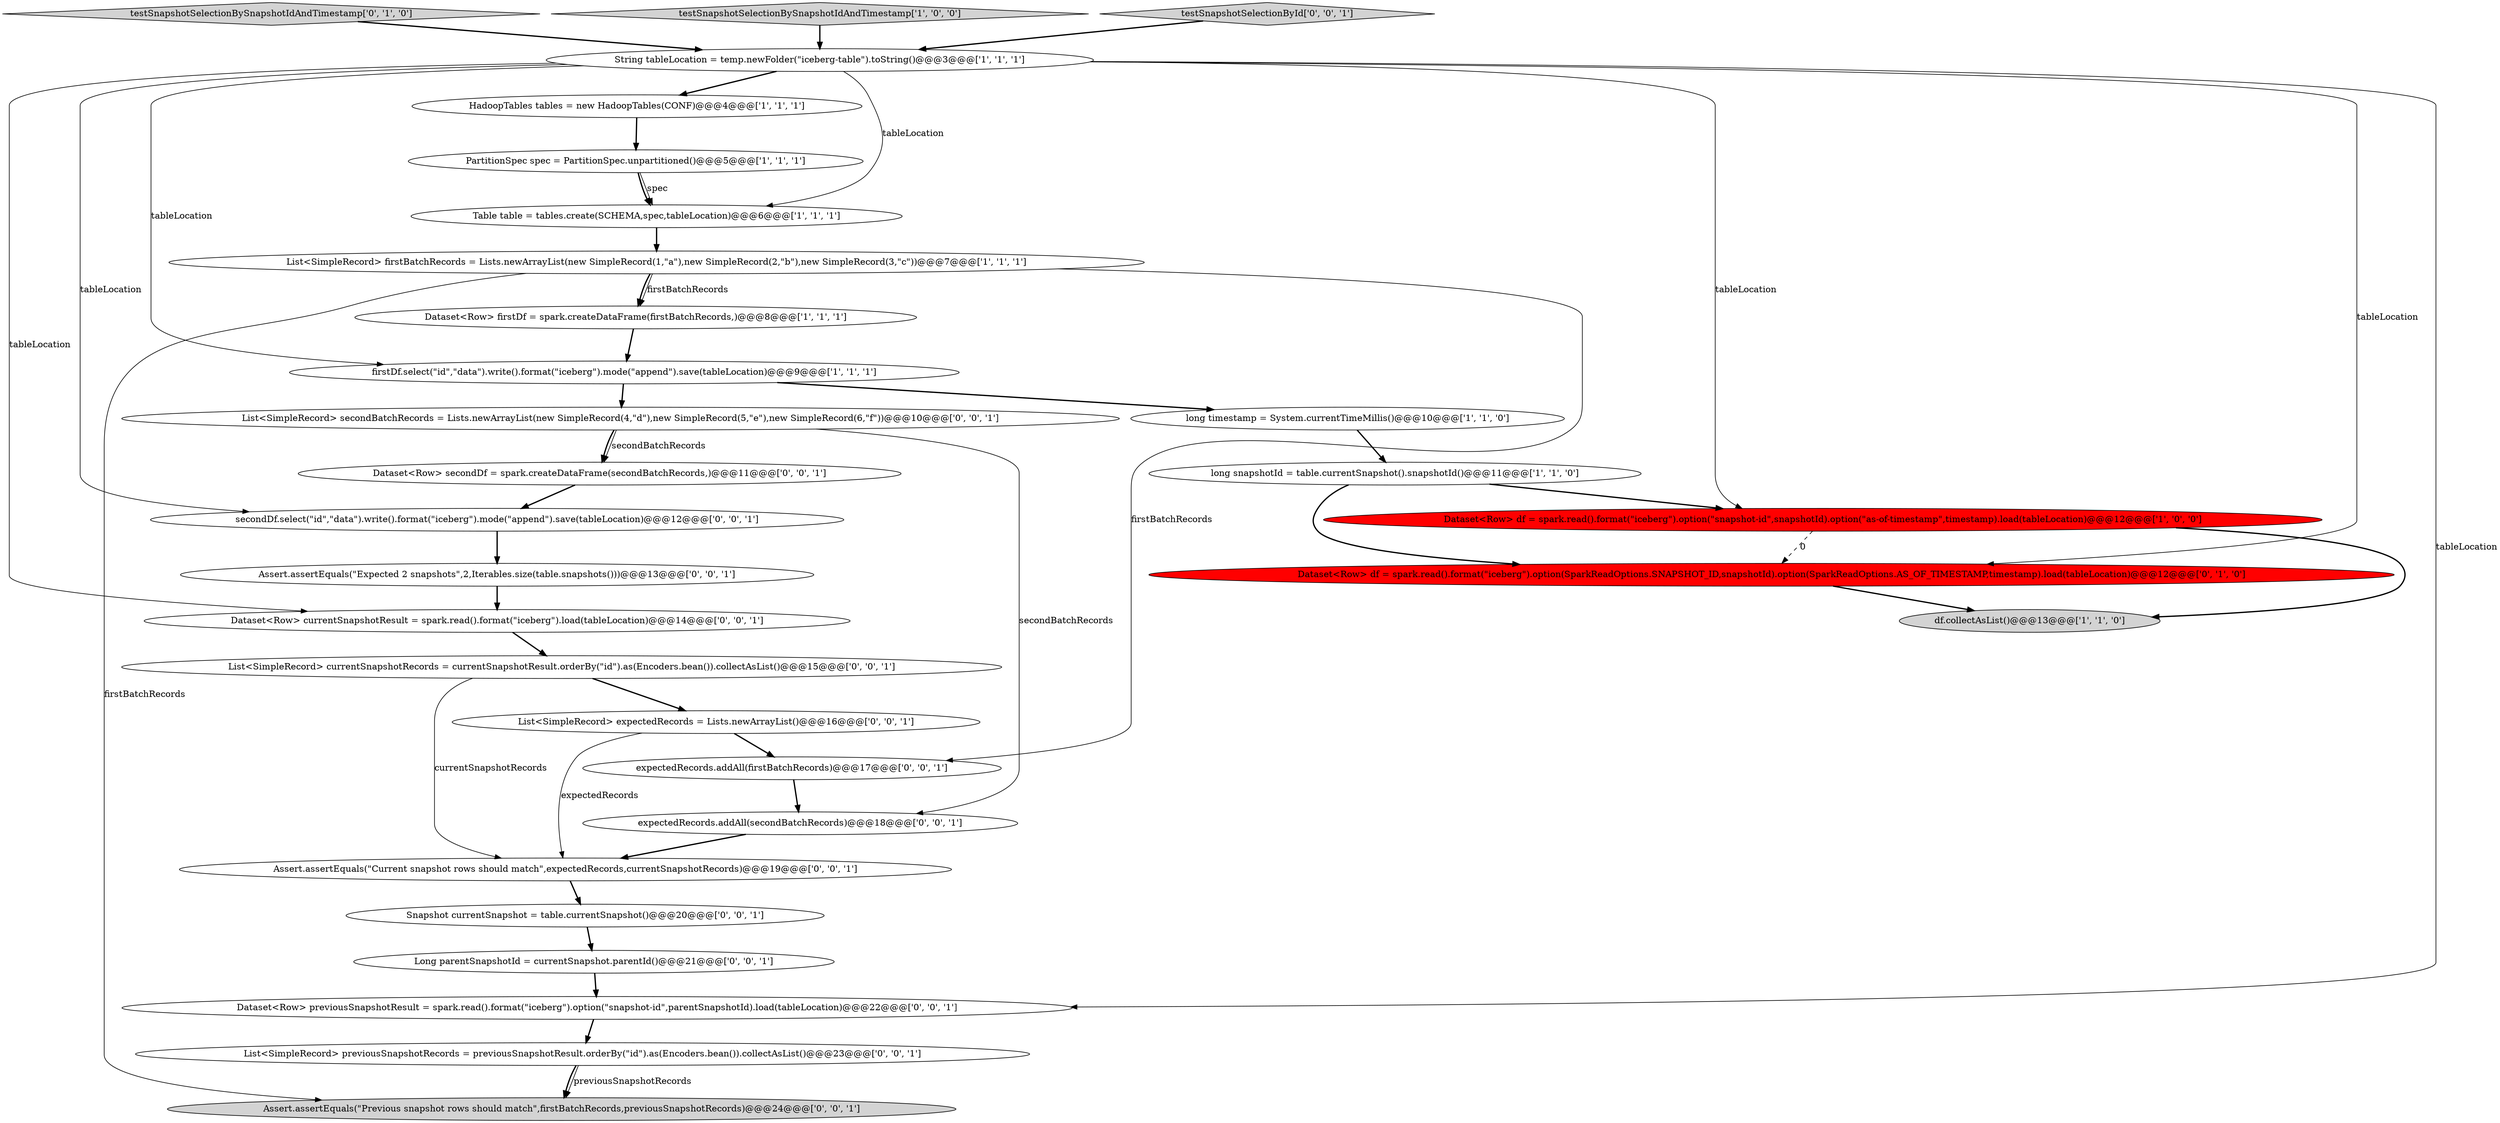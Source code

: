digraph {
2 [style = filled, label = "HadoopTables tables = new HadoopTables(CONF)@@@4@@@['1', '1', '1']", fillcolor = white, shape = ellipse image = "AAA0AAABBB1BBB"];
13 [style = filled, label = "Dataset<Row> df = spark.read().format(\"iceberg\").option(SparkReadOptions.SNAPSHOT_ID,snapshotId).option(SparkReadOptions.AS_OF_TIMESTAMP,timestamp).load(tableLocation)@@@12@@@['0', '1', '0']", fillcolor = red, shape = ellipse image = "AAA1AAABBB2BBB"];
16 [style = filled, label = "expectedRecords.addAll(secondBatchRecords)@@@18@@@['0', '0', '1']", fillcolor = white, shape = ellipse image = "AAA0AAABBB3BBB"];
26 [style = filled, label = "Assert.assertEquals(\"Expected 2 snapshots\",2,Iterables.size(table.snapshots()))@@@13@@@['0', '0', '1']", fillcolor = white, shape = ellipse image = "AAA0AAABBB3BBB"];
18 [style = filled, label = "List<SimpleRecord> secondBatchRecords = Lists.newArrayList(new SimpleRecord(4,\"d\"),new SimpleRecord(5,\"e\"),new SimpleRecord(6,\"f\"))@@@10@@@['0', '0', '1']", fillcolor = white, shape = ellipse image = "AAA0AAABBB3BBB"];
5 [style = filled, label = "df.collectAsList()@@@13@@@['1', '1', '0']", fillcolor = lightgray, shape = ellipse image = "AAA0AAABBB1BBB"];
8 [style = filled, label = "List<SimpleRecord> firstBatchRecords = Lists.newArrayList(new SimpleRecord(1,\"a\"),new SimpleRecord(2,\"b\"),new SimpleRecord(3,\"c\"))@@@7@@@['1', '1', '1']", fillcolor = white, shape = ellipse image = "AAA0AAABBB1BBB"];
20 [style = filled, label = "Snapshot currentSnapshot = table.currentSnapshot()@@@20@@@['0', '0', '1']", fillcolor = white, shape = ellipse image = "AAA0AAABBB3BBB"];
6 [style = filled, label = "String tableLocation = temp.newFolder(\"iceberg-table\").toString()@@@3@@@['1', '1', '1']", fillcolor = white, shape = ellipse image = "AAA0AAABBB1BBB"];
29 [style = filled, label = "secondDf.select(\"id\",\"data\").write().format(\"iceberg\").mode(\"append\").save(tableLocation)@@@12@@@['0', '0', '1']", fillcolor = white, shape = ellipse image = "AAA0AAABBB3BBB"];
3 [style = filled, label = "firstDf.select(\"id\",\"data\").write().format(\"iceberg\").mode(\"append\").save(tableLocation)@@@9@@@['1', '1', '1']", fillcolor = white, shape = ellipse image = "AAA0AAABBB1BBB"];
9 [style = filled, label = "long timestamp = System.currentTimeMillis()@@@10@@@['1', '1', '0']", fillcolor = white, shape = ellipse image = "AAA0AAABBB1BBB"];
17 [style = filled, label = "Assert.assertEquals(\"Previous snapshot rows should match\",firstBatchRecords,previousSnapshotRecords)@@@24@@@['0', '0', '1']", fillcolor = lightgray, shape = ellipse image = "AAA0AAABBB3BBB"];
0 [style = filled, label = "PartitionSpec spec = PartitionSpec.unpartitioned()@@@5@@@['1', '1', '1']", fillcolor = white, shape = ellipse image = "AAA0AAABBB1BBB"];
4 [style = filled, label = "Table table = tables.create(SCHEMA,spec,tableLocation)@@@6@@@['1', '1', '1']", fillcolor = white, shape = ellipse image = "AAA0AAABBB1BBB"];
21 [style = filled, label = "Dataset<Row> secondDf = spark.createDataFrame(secondBatchRecords,)@@@11@@@['0', '0', '1']", fillcolor = white, shape = ellipse image = "AAA0AAABBB3BBB"];
1 [style = filled, label = "Dataset<Row> firstDf = spark.createDataFrame(firstBatchRecords,)@@@8@@@['1', '1', '1']", fillcolor = white, shape = ellipse image = "AAA0AAABBB1BBB"];
27 [style = filled, label = "List<SimpleRecord> currentSnapshotRecords = currentSnapshotResult.orderBy(\"id\").as(Encoders.bean()).collectAsList()@@@15@@@['0', '0', '1']", fillcolor = white, shape = ellipse image = "AAA0AAABBB3BBB"];
28 [style = filled, label = "Dataset<Row> previousSnapshotResult = spark.read().format(\"iceberg\").option(\"snapshot-id\",parentSnapshotId).load(tableLocation)@@@22@@@['0', '0', '1']", fillcolor = white, shape = ellipse image = "AAA0AAABBB3BBB"];
15 [style = filled, label = "List<SimpleRecord> expectedRecords = Lists.newArrayList()@@@16@@@['0', '0', '1']", fillcolor = white, shape = ellipse image = "AAA0AAABBB3BBB"];
12 [style = filled, label = "testSnapshotSelectionBySnapshotIdAndTimestamp['0', '1', '0']", fillcolor = lightgray, shape = diamond image = "AAA0AAABBB2BBB"];
19 [style = filled, label = "expectedRecords.addAll(firstBatchRecords)@@@17@@@['0', '0', '1']", fillcolor = white, shape = ellipse image = "AAA0AAABBB3BBB"];
25 [style = filled, label = "Long parentSnapshotId = currentSnapshot.parentId()@@@21@@@['0', '0', '1']", fillcolor = white, shape = ellipse image = "AAA0AAABBB3BBB"];
11 [style = filled, label = "Dataset<Row> df = spark.read().format(\"iceberg\").option(\"snapshot-id\",snapshotId).option(\"as-of-timestamp\",timestamp).load(tableLocation)@@@12@@@['1', '0', '0']", fillcolor = red, shape = ellipse image = "AAA1AAABBB1BBB"];
7 [style = filled, label = "long snapshotId = table.currentSnapshot().snapshotId()@@@11@@@['1', '1', '0']", fillcolor = white, shape = ellipse image = "AAA0AAABBB1BBB"];
22 [style = filled, label = "Dataset<Row> currentSnapshotResult = spark.read().format(\"iceberg\").load(tableLocation)@@@14@@@['0', '0', '1']", fillcolor = white, shape = ellipse image = "AAA0AAABBB3BBB"];
10 [style = filled, label = "testSnapshotSelectionBySnapshotIdAndTimestamp['1', '0', '0']", fillcolor = lightgray, shape = diamond image = "AAA0AAABBB1BBB"];
23 [style = filled, label = "List<SimpleRecord> previousSnapshotRecords = previousSnapshotResult.orderBy(\"id\").as(Encoders.bean()).collectAsList()@@@23@@@['0', '0', '1']", fillcolor = white, shape = ellipse image = "AAA0AAABBB3BBB"];
24 [style = filled, label = "Assert.assertEquals(\"Current snapshot rows should match\",expectedRecords,currentSnapshotRecords)@@@19@@@['0', '0', '1']", fillcolor = white, shape = ellipse image = "AAA0AAABBB3BBB"];
14 [style = filled, label = "testSnapshotSelectionById['0', '0', '1']", fillcolor = lightgray, shape = diamond image = "AAA0AAABBB3BBB"];
7->13 [style = bold, label=""];
6->4 [style = solid, label="tableLocation"];
6->28 [style = solid, label="tableLocation"];
25->28 [style = bold, label=""];
7->11 [style = bold, label=""];
8->17 [style = solid, label="firstBatchRecords"];
18->21 [style = solid, label="secondBatchRecords"];
16->24 [style = bold, label=""];
0->4 [style = solid, label="spec"];
15->24 [style = solid, label="expectedRecords"];
8->1 [style = solid, label="firstBatchRecords"];
1->3 [style = bold, label=""];
23->17 [style = solid, label="previousSnapshotRecords"];
9->7 [style = bold, label=""];
15->19 [style = bold, label=""];
12->6 [style = bold, label=""];
20->25 [style = bold, label=""];
10->6 [style = bold, label=""];
27->15 [style = bold, label=""];
26->22 [style = bold, label=""];
19->16 [style = bold, label=""];
29->26 [style = bold, label=""];
3->18 [style = bold, label=""];
6->2 [style = bold, label=""];
24->20 [style = bold, label=""];
3->9 [style = bold, label=""];
8->1 [style = bold, label=""];
6->11 [style = solid, label="tableLocation"];
11->5 [style = bold, label=""];
11->13 [style = dashed, label="0"];
2->0 [style = bold, label=""];
21->29 [style = bold, label=""];
22->27 [style = bold, label=""];
18->16 [style = solid, label="secondBatchRecords"];
0->4 [style = bold, label=""];
28->23 [style = bold, label=""];
6->22 [style = solid, label="tableLocation"];
6->3 [style = solid, label="tableLocation"];
13->5 [style = bold, label=""];
4->8 [style = bold, label=""];
23->17 [style = bold, label=""];
6->29 [style = solid, label="tableLocation"];
27->24 [style = solid, label="currentSnapshotRecords"];
18->21 [style = bold, label=""];
6->13 [style = solid, label="tableLocation"];
14->6 [style = bold, label=""];
8->19 [style = solid, label="firstBatchRecords"];
}
